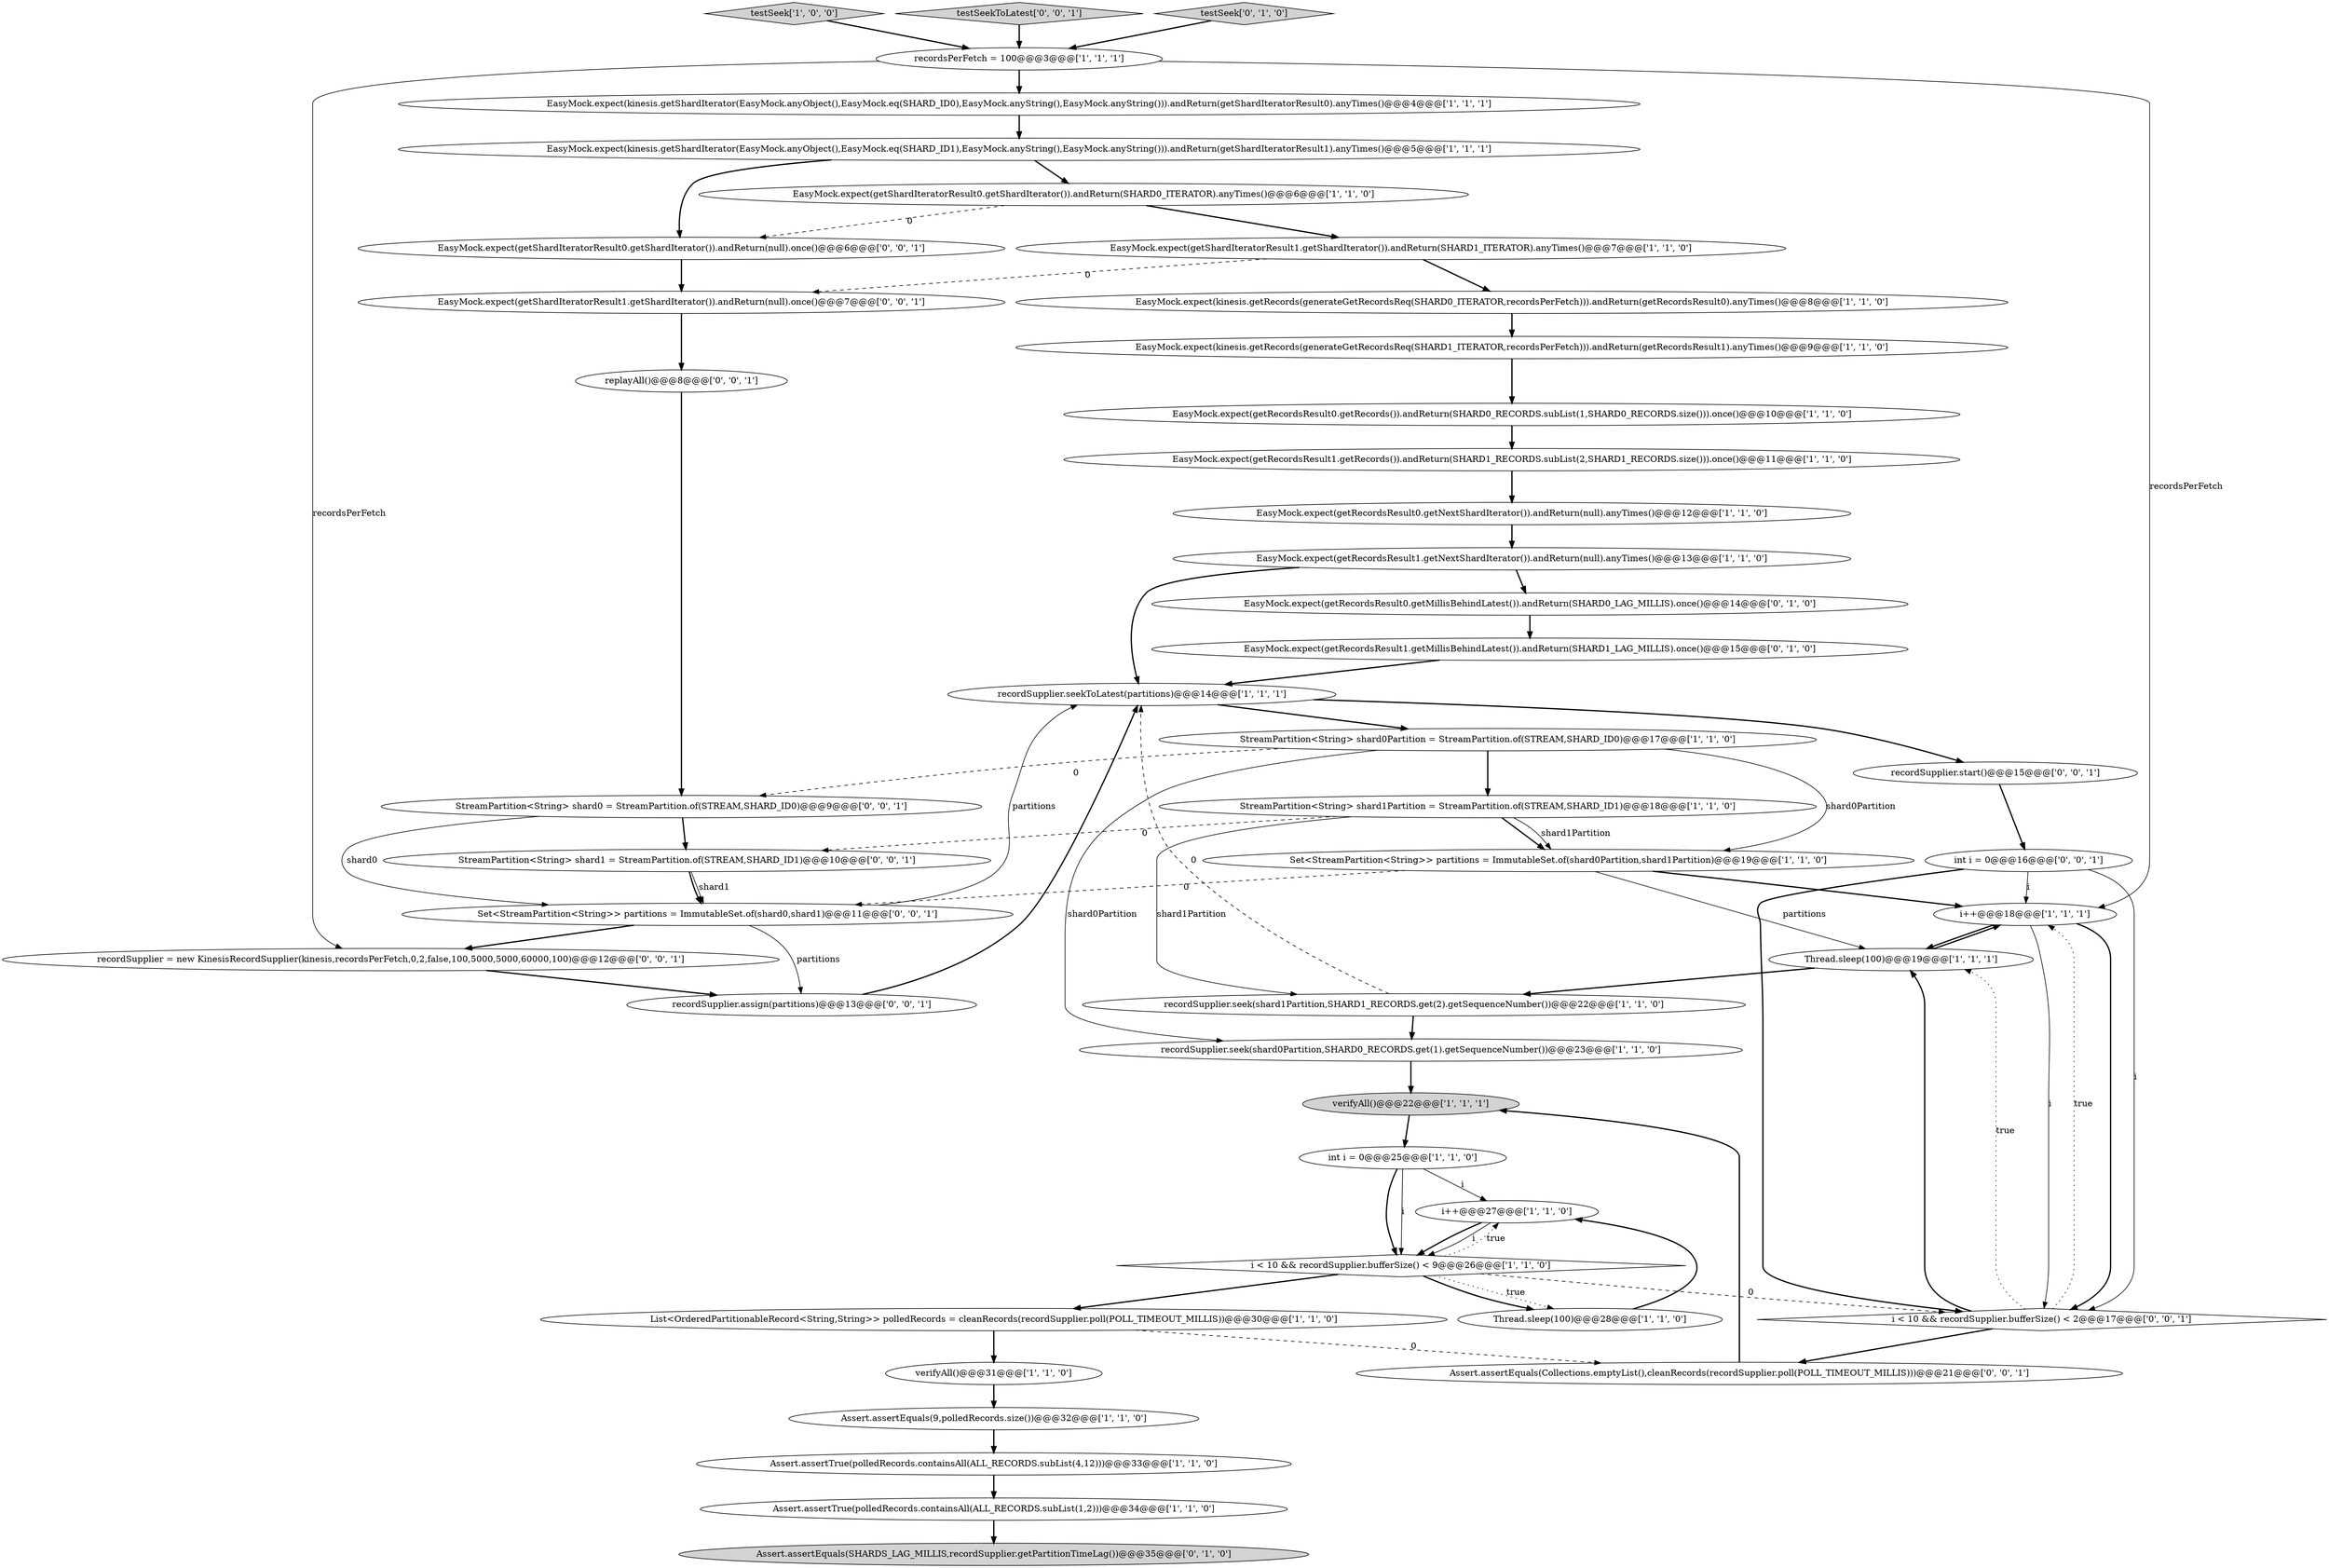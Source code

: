 digraph {
1 [style = filled, label = "recordSupplier.seekToLatest(partitions)@@@14@@@['1', '1', '1']", fillcolor = white, shape = ellipse image = "AAA0AAABBB1BBB"];
21 [style = filled, label = "StreamPartition<String> shard1Partition = StreamPartition.of(STREAM,SHARD_ID1)@@@18@@@['1', '1', '0']", fillcolor = white, shape = ellipse image = "AAA0AAABBB1BBB"];
35 [style = filled, label = "EasyMock.expect(getShardIteratorResult1.getShardIterator()).andReturn(null).once()@@@7@@@['0', '0', '1']", fillcolor = white, shape = ellipse image = "AAA0AAABBB3BBB"];
11 [style = filled, label = "testSeek['1', '0', '0']", fillcolor = lightgray, shape = diamond image = "AAA0AAABBB1BBB"];
40 [style = filled, label = "recordSupplier.start()@@@15@@@['0', '0', '1']", fillcolor = white, shape = ellipse image = "AAA0AAABBB3BBB"];
42 [style = filled, label = "StreamPartition<String> shard0 = StreamPartition.of(STREAM,SHARD_ID0)@@@9@@@['0', '0', '1']", fillcolor = white, shape = ellipse image = "AAA0AAABBB3BBB"];
28 [style = filled, label = "i++@@@27@@@['1', '1', '0']", fillcolor = white, shape = ellipse image = "AAA0AAABBB1BBB"];
24 [style = filled, label = "i < 10 && recordSupplier.bufferSize() < 9@@@26@@@['1', '1', '0']", fillcolor = white, shape = diamond image = "AAA0AAABBB1BBB"];
39 [style = filled, label = "testSeekToLatest['0', '0', '1']", fillcolor = lightgray, shape = diamond image = "AAA0AAABBB3BBB"];
17 [style = filled, label = "Thread.sleep(100)@@@19@@@['1', '1', '1']", fillcolor = white, shape = ellipse image = "AAA0AAABBB1BBB"];
5 [style = filled, label = "EasyMock.expect(getRecordsResult0.getNextShardIterator()).andReturn(null).anyTimes()@@@12@@@['1', '1', '0']", fillcolor = white, shape = ellipse image = "AAA0AAABBB1BBB"];
34 [style = filled, label = "Assert.assertEquals(Collections.emptyList(),cleanRecords(recordSupplier.poll(POLL_TIMEOUT_MILLIS)))@@@21@@@['0', '0', '1']", fillcolor = white, shape = ellipse image = "AAA0AAABBB3BBB"];
37 [style = filled, label = "EasyMock.expect(getShardIteratorResult0.getShardIterator()).andReturn(null).once()@@@6@@@['0', '0', '1']", fillcolor = white, shape = ellipse image = "AAA0AAABBB3BBB"];
33 [style = filled, label = "testSeek['0', '1', '0']", fillcolor = lightgray, shape = diamond image = "AAA0AAABBB2BBB"];
16 [style = filled, label = "List<OrderedPartitionableRecord<String,String>> polledRecords = cleanRecords(recordSupplier.poll(POLL_TIMEOUT_MILLIS))@@@30@@@['1', '1', '0']", fillcolor = white, shape = ellipse image = "AAA0AAABBB1BBB"];
19 [style = filled, label = "EasyMock.expect(getShardIteratorResult1.getShardIterator()).andReturn(SHARD1_ITERATOR).anyTimes()@@@7@@@['1', '1', '0']", fillcolor = white, shape = ellipse image = "AAA0AAABBB1BBB"];
25 [style = filled, label = "Assert.assertTrue(polledRecords.containsAll(ALL_RECORDS.subList(4,12)))@@@33@@@['1', '1', '0']", fillcolor = white, shape = ellipse image = "AAA0AAABBB1BBB"];
9 [style = filled, label = "EasyMock.expect(kinesis.getShardIterator(EasyMock.anyObject(),EasyMock.eq(SHARD_ID0),EasyMock.anyString(),EasyMock.anyString())).andReturn(getShardIteratorResult0).anyTimes()@@@4@@@['1', '1', '1']", fillcolor = white, shape = ellipse image = "AAA0AAABBB1BBB"];
32 [style = filled, label = "EasyMock.expect(getRecordsResult1.getMillisBehindLatest()).andReturn(SHARD1_LAG_MILLIS).once()@@@15@@@['0', '1', '0']", fillcolor = white, shape = ellipse image = "AAA1AAABBB2BBB"];
29 [style = filled, label = "Assert.assertTrue(polledRecords.containsAll(ALL_RECORDS.subList(1,2)))@@@34@@@['1', '1', '0']", fillcolor = white, shape = ellipse image = "AAA0AAABBB1BBB"];
20 [style = filled, label = "Set<StreamPartition<String>> partitions = ImmutableSet.of(shard0Partition,shard1Partition)@@@19@@@['1', '1', '0']", fillcolor = white, shape = ellipse image = "AAA0AAABBB1BBB"];
14 [style = filled, label = "EasyMock.expect(kinesis.getRecords(generateGetRecordsReq(SHARD0_ITERATOR,recordsPerFetch))).andReturn(getRecordsResult0).anyTimes()@@@8@@@['1', '1', '0']", fillcolor = white, shape = ellipse image = "AAA0AAABBB1BBB"];
26 [style = filled, label = "recordSupplier.seek(shard1Partition,SHARD1_RECORDS.get(2).getSequenceNumber())@@@22@@@['1', '1', '0']", fillcolor = white, shape = ellipse image = "AAA0AAABBB1BBB"];
4 [style = filled, label = "EasyMock.expect(getRecordsResult1.getNextShardIterator()).andReturn(null).anyTimes()@@@13@@@['1', '1', '0']", fillcolor = white, shape = ellipse image = "AAA0AAABBB1BBB"];
31 [style = filled, label = "Assert.assertEquals(SHARDS_LAG_MILLIS,recordSupplier.getPartitionTimeLag())@@@35@@@['0', '1', '0']", fillcolor = lightgray, shape = ellipse image = "AAA1AAABBB2BBB"];
8 [style = filled, label = "recordsPerFetch = 100@@@3@@@['1', '1', '1']", fillcolor = white, shape = ellipse image = "AAA0AAABBB1BBB"];
30 [style = filled, label = "EasyMock.expect(getRecordsResult0.getMillisBehindLatest()).andReturn(SHARD0_LAG_MILLIS).once()@@@14@@@['0', '1', '0']", fillcolor = white, shape = ellipse image = "AAA1AAABBB2BBB"];
18 [style = filled, label = "verifyAll()@@@31@@@['1', '1', '0']", fillcolor = white, shape = ellipse image = "AAA0AAABBB1BBB"];
0 [style = filled, label = "EasyMock.expect(getRecordsResult1.getRecords()).andReturn(SHARD1_RECORDS.subList(2,SHARD1_RECORDS.size())).once()@@@11@@@['1', '1', '0']", fillcolor = white, shape = ellipse image = "AAA0AAABBB1BBB"];
38 [style = filled, label = "Set<StreamPartition<String>> partitions = ImmutableSet.of(shard0,shard1)@@@11@@@['0', '0', '1']", fillcolor = white, shape = ellipse image = "AAA0AAABBB3BBB"];
15 [style = filled, label = "recordSupplier.seek(shard0Partition,SHARD0_RECORDS.get(1).getSequenceNumber())@@@23@@@['1', '1', '0']", fillcolor = white, shape = ellipse image = "AAA0AAABBB1BBB"];
6 [style = filled, label = "i++@@@18@@@['1', '1', '1']", fillcolor = white, shape = ellipse image = "AAA0AAABBB1BBB"];
12 [style = filled, label = "Assert.assertEquals(9,polledRecords.size())@@@32@@@['1', '1', '0']", fillcolor = white, shape = ellipse image = "AAA0AAABBB1BBB"];
13 [style = filled, label = "int i = 0@@@25@@@['1', '1', '0']", fillcolor = white, shape = ellipse image = "AAA0AAABBB1BBB"];
22 [style = filled, label = "EasyMock.expect(getShardIteratorResult0.getShardIterator()).andReturn(SHARD0_ITERATOR).anyTimes()@@@6@@@['1', '1', '0']", fillcolor = white, shape = ellipse image = "AAA0AAABBB1BBB"];
36 [style = filled, label = "recordSupplier.assign(partitions)@@@13@@@['0', '0', '1']", fillcolor = white, shape = ellipse image = "AAA0AAABBB3BBB"];
23 [style = filled, label = "EasyMock.expect(getRecordsResult0.getRecords()).andReturn(SHARD0_RECORDS.subList(1,SHARD0_RECORDS.size())).once()@@@10@@@['1', '1', '0']", fillcolor = white, shape = ellipse image = "AAA0AAABBB1BBB"];
45 [style = filled, label = "i < 10 && recordSupplier.bufferSize() < 2@@@17@@@['0', '0', '1']", fillcolor = white, shape = diamond image = "AAA0AAABBB3BBB"];
43 [style = filled, label = "int i = 0@@@16@@@['0', '0', '1']", fillcolor = white, shape = ellipse image = "AAA0AAABBB3BBB"];
44 [style = filled, label = "recordSupplier = new KinesisRecordSupplier(kinesis,recordsPerFetch,0,2,false,100,5000,5000,60000,100)@@@12@@@['0', '0', '1']", fillcolor = white, shape = ellipse image = "AAA0AAABBB3BBB"];
46 [style = filled, label = "StreamPartition<String> shard1 = StreamPartition.of(STREAM,SHARD_ID1)@@@10@@@['0', '0', '1']", fillcolor = white, shape = ellipse image = "AAA0AAABBB3BBB"];
27 [style = filled, label = "verifyAll()@@@22@@@['1', '1', '1']", fillcolor = lightgray, shape = ellipse image = "AAA0AAABBB1BBB"];
3 [style = filled, label = "EasyMock.expect(kinesis.getRecords(generateGetRecordsReq(SHARD1_ITERATOR,recordsPerFetch))).andReturn(getRecordsResult1).anyTimes()@@@9@@@['1', '1', '0']", fillcolor = white, shape = ellipse image = "AAA0AAABBB1BBB"];
10 [style = filled, label = "Thread.sleep(100)@@@28@@@['1', '1', '0']", fillcolor = white, shape = ellipse image = "AAA0AAABBB1BBB"];
41 [style = filled, label = "replayAll()@@@8@@@['0', '0', '1']", fillcolor = white, shape = ellipse image = "AAA0AAABBB3BBB"];
2 [style = filled, label = "EasyMock.expect(kinesis.getShardIterator(EasyMock.anyObject(),EasyMock.eq(SHARD_ID1),EasyMock.anyString(),EasyMock.anyString())).andReturn(getShardIteratorResult1).anyTimes()@@@5@@@['1', '1', '1']", fillcolor = white, shape = ellipse image = "AAA0AAABBB1BBB"];
7 [style = filled, label = "StreamPartition<String> shard0Partition = StreamPartition.of(STREAM,SHARD_ID0)@@@17@@@['1', '1', '0']", fillcolor = white, shape = ellipse image = "AAA0AAABBB1BBB"];
45->17 [style = dotted, label="true"];
24->28 [style = dotted, label="true"];
12->25 [style = bold, label=""];
33->8 [style = bold, label=""];
22->19 [style = bold, label=""];
17->26 [style = bold, label=""];
25->29 [style = bold, label=""];
8->9 [style = bold, label=""];
19->35 [style = dashed, label="0"];
14->3 [style = bold, label=""];
38->1 [style = solid, label="partitions"];
20->6 [style = bold, label=""];
20->17 [style = solid, label="partitions"];
35->41 [style = bold, label=""];
43->45 [style = bold, label=""];
42->38 [style = solid, label="shard0"];
43->6 [style = solid, label="i"];
16->34 [style = dashed, label="0"];
27->13 [style = bold, label=""];
16->18 [style = bold, label=""];
37->35 [style = bold, label=""];
40->43 [style = bold, label=""];
7->15 [style = solid, label="shard0Partition"];
45->6 [style = dotted, label="true"];
24->45 [style = dashed, label="0"];
9->2 [style = bold, label=""];
24->10 [style = dotted, label="true"];
6->17 [style = bold, label=""];
10->28 [style = bold, label=""];
13->24 [style = bold, label=""];
24->10 [style = bold, label=""];
7->21 [style = bold, label=""];
26->1 [style = dashed, label="0"];
45->34 [style = bold, label=""];
23->0 [style = bold, label=""];
5->4 [style = bold, label=""];
4->1 [style = bold, label=""];
38->36 [style = solid, label="partitions"];
43->45 [style = solid, label="i"];
22->37 [style = dashed, label="0"];
32->1 [style = bold, label=""];
2->37 [style = bold, label=""];
13->24 [style = solid, label="i"];
3->23 [style = bold, label=""];
15->27 [style = bold, label=""];
26->15 [style = bold, label=""];
28->24 [style = bold, label=""];
21->20 [style = bold, label=""];
46->38 [style = bold, label=""];
38->44 [style = bold, label=""];
17->6 [style = bold, label=""];
39->8 [style = bold, label=""];
24->16 [style = bold, label=""];
11->8 [style = bold, label=""];
1->40 [style = bold, label=""];
8->44 [style = solid, label="recordsPerFetch"];
30->32 [style = bold, label=""];
2->22 [style = bold, label=""];
29->31 [style = bold, label=""];
41->42 [style = bold, label=""];
7->42 [style = dashed, label="0"];
36->1 [style = bold, label=""];
45->17 [style = bold, label=""];
42->46 [style = bold, label=""];
6->45 [style = bold, label=""];
13->28 [style = solid, label="i"];
7->20 [style = solid, label="shard0Partition"];
20->38 [style = dashed, label="0"];
8->6 [style = solid, label="recordsPerFetch"];
19->14 [style = bold, label=""];
18->12 [style = bold, label=""];
1->7 [style = bold, label=""];
0->5 [style = bold, label=""];
44->36 [style = bold, label=""];
21->46 [style = dashed, label="0"];
46->38 [style = solid, label="shard1"];
4->30 [style = bold, label=""];
21->20 [style = solid, label="shard1Partition"];
6->45 [style = solid, label="i"];
28->24 [style = solid, label="i"];
21->26 [style = solid, label="shard1Partition"];
34->27 [style = bold, label=""];
}
